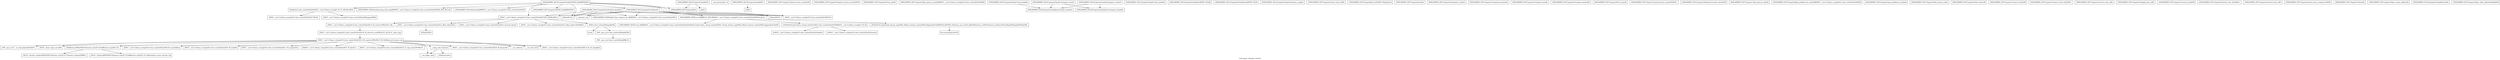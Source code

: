 digraph "Call graph: compute_chunk.ll" {
	label="Call graph: compute_chunk.ll";

	Node0x558ec65fec50 [shape=record,label="{_ZN9LAMMPS_NS12ComputeChunkC2EPNS_6LAMMPSEiPPc}"];
	Node0x558ec65fec50 -> Node0x558ec65ac9d0;
	Node0x558ec65fec50 -> Node0x558ec65ad530;
	Node0x558ec65fec50 -> Node0x558ec65ad310;
	Node0x558ec65fec50 -> Node0x558ec65b9bb0;
	Node0x558ec65fec50 -> Node0x558ec6606ea0;
	Node0x558ec65fec50 -> Node0x558ec65ad6d0;
	Node0x558ec65fec50 -> Node0x558ec65ad4a0;
	Node0x558ec65fec50 -> Node0x558ec65ad5b0;
	Node0x558ec65fec50 -> Node0x558ec65acdc0;
	Node0x558ec65fec50 -> Node0x558ec65accd0;
	Node0x558ec65bc710 [shape=record,label="{_ZNSt7__cxx1112basic_stringIcSt11char_traitsIcESaIcEE16_M_construct_auxIPKcEEvT_S8_St12__false_type}"];
	Node0x558ec65bc710 -> Node0x558ec65d1350;
	Node0x558ec65ac9d0 [shape=record,label="{_ZN9LAMMPS_NS7ComputeC2EPNS_6LAMMPSEiPPc}"];
	Node0x558ec65ad4a0 [shape=record,label="{_ZN9LAMMPS_NS5utils16missing_cmd_argsERKNSt7__cxx1112basic_stringIcSt11char_traitsIcESaIcEEEiS8_PNS_5ErrorE}"];
	Node0x558ec65ad530 [shape=record,label="{_ZNSaIcEC1Ev}"];
	Node0x558ec65ad310 [shape=record,label="{_ZNSt7__cxx1112basic_stringIcSt11char_traitsIcESaIcEEC2IS3_EEPKcRKS3_}"];
	Node0x558ec65ad310 -> Node0x558ec65bd4a0;
	Node0x558ec65ad310 -> Node0x558ec65bb600;
	Node0x558ec65ad310 -> Node0x558ec65bc520;
	Node0x558ec65ad310 -> Node0x558ec65bd140;
	Node0x558ec65ad310 -> Node0x558ec65becd0;
	Node0x558ec65bfa70 [shape=record,label="{__gxx_personality_v0}"];
	Node0x558ec65ad6d0 [shape=record,label="{_ZStplIcSt11char_traitsIcESaIcEENSt7__cxx1112basic_stringIT_T0_T1_EEOS8_PKS5_}"];
	Node0x558ec65ad6d0 -> Node0x558ec65c1380;
	Node0x558ec65ad6d0 -> Node0x558ec65c30b0;
	Node0x558ec65ad5b0 [shape=record,label="{_ZNSt7__cxx1112basic_stringIcSt11char_traitsIcESaIcEED1Ev}"];
	Node0x558ec6606ea0 [shape=record,label="{_ZNSaIcED1Ev}"];
	Node0x558ec65accd0 [shape=record,label="{_ZN9LAMMPS_NS5utils6strdupERKNSt7__cxx1112basic_stringIcSt11char_traitsIcESaIcEEE}"];
	Node0x558ec65acdc0 [shape=record,label="{_ZN9LAMMPS_NS12ComputeChunk4initEv}"];
	Node0x558ec65acdc0 -> Node0x558ec65ad530;
	Node0x558ec65acdc0 -> Node0x558ec65ad310;
	Node0x558ec65acdc0 -> Node0x558ec65c51f0;
	Node0x558ec65acdc0 -> Node0x558ec65c5b30;
	Node0x558ec65acdc0 -> Node0x558ec65ad5b0;
	Node0x558ec65acdc0 -> Node0x558ec6606ea0;
	Node0x558ec65acdc0 -> Node0x558ec65c7430;
	Node0x558ec65b9bb0 [shape=record,label="{_ZN9LAMMPS_NS7ComputeD2Ev}"];
	Node0x558ec65c7d10 [shape=record,label="{_ZN9LAMMPS_NS12ComputeChunkD2Ev}"];
	Node0x558ec65c7d10 -> Node0x558ec65c8ff0;
	Node0x558ec65c7d10 -> Node0x558ec65b9bb0;
	Node0x558ec65c8ff0 [shape=record,label="{_ZdaPv}"];
	Node0x558ec65cb110 [shape=record,label="{_ZN9LAMMPS_NS12ComputeChunkD0Ev}"];
	Node0x558ec65cb110 -> Node0x558ec65cc2c0;
	Node0x558ec65cc2c0 [shape=record,label="{_ZdlPv}"];
	Node0x558ec65c51f0 [shape=record,label="{_ZNK9LAMMPS_NS6Modify17get_compute_by_idERKNSt7__cxx1112basic_stringIcSt11char_traitsIcESaIcEEE}"];
	Node0x558ec65c5b30 [shape=record,label="{__dynamic_cast}"];
	Node0x558ec65c7430 [shape=record,label="{_ZN9LAMMPS_NS5Error3allIJRPcS3_EEEvRKNSt7__cxx1112basic_stringIcSt11char_traitsIcESaIcEEEiSB_DpOT_}"];
	Node0x558ec65c7430 -> Node0x558ec65ec600;
	Node0x558ec65c7430 -> Node0x558ec65d0cb0;
	Node0x558ec65c7430 -> Node0x558ec65d1e70;
	Node0x558ec65f5a80 [shape=record,label="{_ZN9LAMMPS_NS7Compute17pack_reverse_commEiiPd}"];
	Node0x558ec65c3c20 [shape=record,label="{_ZN9LAMMPS_NS7Compute19unpack_reverse_commEiPiPd}"];
	Node0x558ec65f7350 [shape=record,label="{_ZN9LAMMPS_NS7Compute10reset_gridEv}"];
	Node0x558ec65c12f0 [shape=record,label="{_ZN9LAMMPS_NS7Compute16get_grid_by_nameERKNSt7__cxx1112basic_stringIcSt11char_traitsIcESaIcEEERi}"];
	Node0x558ec65d2be0 [shape=record,label="{_ZN9LAMMPS_NS12ComputeChunk14compute_vectorEv}"];
	Node0x558ec65d2be0 -> Node0x558ec65d4630;
	Node0x558ec65d2be0 -> Node0x558ec65d4f30;
	Node0x558ec65d4630 [shape=record,label="{_ZN9LAMMPS_NS16ComputeChunkAtom12setup_chunksEv}"];
	Node0x558ec65d4f30 [shape=record,label="{_ZN9LAMMPS_NS16ComputeChunkAtom14compute_ichunkEv}"];
	Node0x558ec65d7070 [shape=record,label="{_ZN9LAMMPS_NS12ComputeChunk13compute_arrayEv}"];
	Node0x558ec65d7070 -> Node0x558ec65d4630;
	Node0x558ec65d7070 -> Node0x558ec65d4f30;
	Node0x558ec65d8650 [shape=record,label="{_ZN9LAMMPS_NS12ComputeChunk11lock_enableEv}"];
	Node0x558ec65da1c0 [shape=record,label="{_ZN9LAMMPS_NS12ComputeChunk12lock_disableEv}"];
	Node0x558ec65da1c0 -> Node0x558ec65ad530;
	Node0x558ec65da1c0 -> Node0x558ec65ad310;
	Node0x558ec65da1c0 -> Node0x558ec65c51f0;
	Node0x558ec65da1c0 -> Node0x558ec65c5b30;
	Node0x558ec65da1c0 -> Node0x558ec65ad5b0;
	Node0x558ec65da1c0 -> Node0x558ec6606ea0;
	Node0x558ec65e3230 [shape=record,label="{_ZN9LAMMPS_NS12ComputeChunk11lock_lengthEv}"];
	Node0x558ec65e3230 -> Node0x558ec65d4630;
	Node0x558ec65e44b0 [shape=record,label="{_ZN9LAMMPS_NS12ComputeChunk4lockEPNS_3FixEll}"];
	Node0x558ec65e63e0 [shape=record,label="{_ZN9LAMMPS_NS12ComputeChunk6unlockEPNS_3FixE}"];
	Node0x558ec65e7ec0 [shape=record,label="{_ZN9LAMMPS_NS12ComputeChunk12memory_usageEv}"];
	Node0x558ec65e8760 [shape=record,label="{_ZN9LAMMPS_NS7Compute15reset_extra_dofEv}"];
	Node0x558ec65eb990 [shape=record,label="{_ZN9LAMMPS_NS7Compute9init_listEiPNS_9NeighListE}"];
	Node0x558ec65ed2b0 [shape=record,label="{_ZN9LAMMPS_NS7Compute5setupEv}"];
	Node0x558ec65ede70 [shape=record,label="{_ZN9LAMMPS_NS7Compute14compute_scalarEv}"];
	Node0x558ec65ee7b0 [shape=record,label="{_ZN9LAMMPS_NS7Compute15compute_peratomEv}"];
	Node0x558ec65f0440 [shape=record,label="{_ZN9LAMMPS_NS7Compute13compute_localEv}"];
	Node0x558ec65f12a0 [shape=record,label="{_ZN9LAMMPS_NS7Compute15compute_pergridEv}"];
	Node0x558ec65ee6a0 [shape=record,label="{_ZN9LAMMPS_NS7Compute10set_arraysEi}"];
	Node0x558ec65f25d0 [shape=record,label="{_ZN9LAMMPS_NS7Compute17pack_forward_commEiPiPdiS1_}"];
	Node0x558ec65f0330 [shape=record,label="{_ZN9LAMMPS_NS7Compute19unpack_forward_commEiiPd}"];
	Node0x558ec65b2a10 [shape=record,label="{_ZN9LAMMPS_NS7Compute17get_grid_by_indexEi}"];
	Node0x558ec65b0e10 [shape=record,label="{_ZN9LAMMPS_NS7Compute20get_griddata_by_nameEiRKNSt7__cxx1112basic_stringIcSt11char_traitsIcESaIcEEERi}"];
	Node0x558ec65d6b10 [shape=record,label="{_ZN9LAMMPS_NS7Compute21get_griddata_by_indexEi}"];
	Node0x558ec65da010 [shape=record,label="{_ZN9LAMMPS_NS7Compute14dof_remove_preEv}"];
	Node0x558ec65dace0 [shape=record,label="{_ZN9LAMMPS_NS7Compute10dof_removeEi}"];
	Node0x558ec65db640 [shape=record,label="{_ZN9LAMMPS_NS7Compute11remove_biasEiPd}"];
	Node0x558ec65e4030 [shape=record,label="{_ZN9LAMMPS_NS7Compute15remove_bias_thrEiPdS1_}"];
	Node0x558ec65e5f00 [shape=record,label="{_ZN9LAMMPS_NS7Compute15remove_bias_allEv}"];
	Node0x558ec65e7a70 [shape=record,label="{_ZN9LAMMPS_NS7Compute16reapply_bias_allEv}"];
	Node0x558ec65e9e80 [shape=record,label="{_ZN9LAMMPS_NS7Compute12restore_biasEiPd}"];
	Node0x558ec65ef4a0 [shape=record,label="{_ZN9LAMMPS_NS7Compute16restore_bias_thrEiPdS1_}"];
	Node0x558ec65f0a30 [shape=record,label="{_ZN9LAMMPS_NS7Compute16restore_bias_allEv}"];
	Node0x558ec65f1180 [shape=record,label="{_ZN9LAMMPS_NS7Compute23reset_extra_compute_fixEPKc}"];
	Node0x558ec65f3570 [shape=record,label="{_ZN9LAMMPS_NS7Compute7refreshEv}"];
	Node0x558ec65f62d0 [shape=record,label="{_ZN9LAMMPS_NS7Compute19pair_setup_callbackEii}"];
	Node0x558ec65c9a10 [shape=record,label="{_ZN9LAMMPS_NS12ComputeChunk8allocateEv}"];
	Node0x558ec65bd4a0 [shape=record,label="{_ZNSt7__cxx1112basic_stringIcSt11char_traitsIcESaIcEE13_M_local_dataEv}"];
	Node0x558ec65f6370 [shape=record,label="{_ZN9LAMMPS_NS7Compute19pair_tally_callbackEiiiidddddd}"];
	Node0x558ec65bb600 [shape=record,label="{_ZNSt7__cxx1112basic_stringIcSt11char_traitsIcESaIcEE12_Alloc_hiderC1EPcRKS3_}"];
	Node0x558ec65bd140 [shape=record,label="{_ZNSt7__cxx1112basic_stringIcSt11char_traitsIcESaIcEE12_M_constructIPKcEEvT_S8_}"];
	Node0x558ec65bd140 -> Node0x558ec65bc710;
	Node0x558ec65bc520 [shape=record,label="{_ZNSt11char_traitsIcE6lengthEPKc}"];
	Node0x558ec65bc520 -> Node0x558ec65cd4b0;
	Node0x558ec65bc520 -> Node0x558ec65caf80;
	Node0x558ec65becd0 [shape=record,label="{_ZNSt7__cxx1112basic_stringIcSt11char_traitsIcESaIcEE12_Alloc_hiderD2Ev}"];
	Node0x558ec65becd0 -> Node0x558ec65cb280;
	Node0x558ec65d1350 [shape=record,label="{_ZNSt7__cxx1112basic_stringIcSt11char_traitsIcESaIcEE12_M_constructIPKcEEvT_S8_St20forward_iterator_tag}"];
	Node0x558ec65d1350 -> Node0x558ec65d1500;
	Node0x558ec65d1350 -> Node0x558ec65bc990;
	Node0x558ec65d1350 -> Node0x558ec65c8230;
	Node0x558ec65d1350 -> Node0x558ec65c82b0;
	Node0x558ec65d1350 -> Node0x558ec65f2b00;
	Node0x558ec65d1350 -> Node0x558ec660c940;
	Node0x558ec65d1350 -> Node0x558ec660c9c0;
	Node0x558ec65d1350 -> Node0x558ec660ca40;
	Node0x558ec65d1350 -> Node0x558ec660cac0;
	Node0x558ec65d1350 -> Node0x558ec660cb40;
	Node0x558ec65d1350 -> Node0x558ec660cbc0;
	Node0x558ec65d1350 -> Node0x558ec660cc40;
	Node0x558ec65d1350 -> Node0x558ec660ccc0;
	Node0x558ec65d1350 -> Node0x558ec65c62a0;
	Node0x558ec65d1500 [shape=record,label="{_ZN9__gnu_cxx17__is_null_pointerIKcEEbPT_}"];
	Node0x558ec65bc990 [shape=record,label="{_ZSt19__throw_logic_errorPKc}"];
	Node0x558ec65c8230 [shape=record,label="{_ZSt8distanceIPKcENSt15iterator_traitsIT_E15difference_typeES3_S3_}"];
	Node0x558ec65c8230 -> Node0x558ec65d5500;
	Node0x558ec65c8230 -> Node0x558ec65d5580;
	Node0x558ec65f2b00 [shape=record,label="{_ZNSt7__cxx1112basic_stringIcSt11char_traitsIcESaIcEE7_M_dataEPc}"];
	Node0x558ec65c82b0 [shape=record,label="{_ZNSt7__cxx1112basic_stringIcSt11char_traitsIcESaIcEE9_M_createERmm}"];
	Node0x558ec660c940 [shape=record,label="{_ZNSt7__cxx1112basic_stringIcSt11char_traitsIcESaIcEE11_M_capacityEm}"];
	Node0x558ec660ca40 [shape=record,label="{_ZNSt7__cxx1112basic_stringIcSt11char_traitsIcESaIcEE13_S_copy_charsEPcPKcS7_}"];
	Node0x558ec660c9c0 [shape=record,label="{_ZNKSt7__cxx1112basic_stringIcSt11char_traitsIcESaIcEE7_M_dataEv}"];
	Node0x558ec660cac0 [shape=record,label="{__cxa_begin_catch}"];
	Node0x558ec660cb40 [shape=record,label="{_ZNSt7__cxx1112basic_stringIcSt11char_traitsIcESaIcEE10_M_disposeEv}"];
	Node0x558ec660cbc0 [shape=record,label="{__cxa_rethrow}"];
	Node0x558ec660cc40 [shape=record,label="{__cxa_end_catch}"];
	Node0x558ec65c62a0 [shape=record,label="{__clang_call_terminate}"];
	Node0x558ec65c62a0 -> Node0x558ec660cac0;
	Node0x558ec65c62a0 -> Node0x558ec65f1c80;
	Node0x558ec65f1c80 [shape=record,label="{_ZSt9terminatev}"];
	Node0x558ec660ccc0 [shape=record,label="{_ZNSt7__cxx1112basic_stringIcSt11char_traitsIcESaIcEE13_M_set_lengthEm}"];
	Node0x558ec65d5580 [shape=record,label="{_ZSt10__distanceIPKcENSt15iterator_traitsIT_E15difference_typeES3_S3_St26random_access_iterator_tag}"];
	Node0x558ec65d5500 [shape=record,label="{_ZSt19__iterator_categoryIPKcENSt15iterator_traitsIT_E17iterator_categoryERKS3_}"];
	Node0x558ec65cd4b0 [shape=record,label="{_ZN9__gnu_cxx11char_traitsIcE6lengthEPKc}"];
	Node0x558ec65cd4b0 -> Node0x558ec65f2c60;
	Node0x558ec65caf80 [shape=record,label="{strlen}"];
	Node0x558ec65f2c60 [shape=record,label="{_ZN9__gnu_cxx11char_traitsIcE2eqERKcS3_}"];
	Node0x558ec65cb280 [shape=record,label="{_ZNSaIcED2Ev}"];
	Node0x558ec65c1380 [shape=record,label="{_ZNSt7__cxx1112basic_stringIcSt11char_traitsIcESaIcEE6appendEPKc}"];
	Node0x558ec65c30b0 [shape=record,label="{_ZNSt7__cxx1112basic_stringIcSt11char_traitsIcESaIcEEC1EOS4_}"];
	Node0x558ec65d1e70 [shape=record,label="{_ZN9LAMMPS_NS5Error4_allERKNSt7__cxx1112basic_stringIcSt11char_traitsIcESaIcEEEiN3fmt6v9_lmp17basic_string_viewIcEENSA_17basic_format_argsINSA_20basic_format_contextINSA_8appenderEcEEEE}"];
	Node0x558ec65ec600 [shape=record,label="{_ZN3fmt6v9_lmp17basic_string_viewIcEC2ISt11char_traitsIcESaIcEEERKNSt7__cxx1112basic_stringIcT_T0_EE}"];
	Node0x558ec65ec600 -> Node0x558ec65f2ce0;
	Node0x558ec65ec600 -> Node0x558ec660bb10;
	Node0x558ec65d0cb0 [shape=record,label="{_ZN3fmt6v9_lmp16make_format_argsINS0_20basic_format_contextINS0_8appenderEcEEJRPcS6_EEENS0_16format_arg_storeIT_JDpNSt9remove_cvINSt16remove_referenceIT0_E4typeEE4typeEEEEDpOSB_}"];
	Node0x558ec65d0cb0 -> Node0x558ec660bbf0;
	Node0x558ec65f2ce0 [shape=record,label="{_ZNKSt7__cxx1112basic_stringIcSt11char_traitsIcESaIcEE4dataEv}"];
	Node0x558ec660bb10 [shape=record,label="{_ZNKSt7__cxx1112basic_stringIcSt11char_traitsIcESaIcEE4sizeEv}"];
	Node0x558ec660bbf0 [shape=record,label="{llvm.memcpy.p0.p0.i64}"];
}
